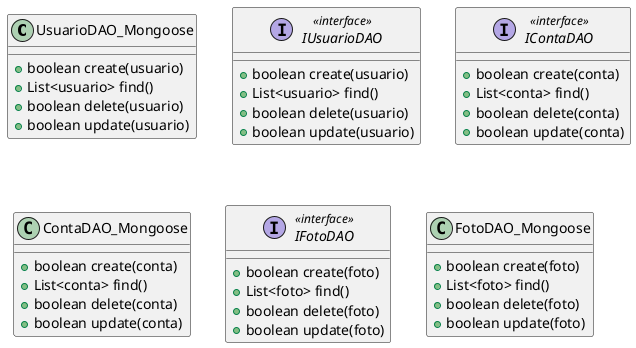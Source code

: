 @startuml dao
class UsuarioDAO_Mongoose {
    + boolean create(usuario)
    + List<usuario> find()
    + boolean delete(usuario)
    + boolean update(usuario)
}
interface IUsuarioDAO <<interface>> {
    + boolean create(usuario)
    + List<usuario> find()
    + boolean delete(usuario)
    + boolean update(usuario)
}

interface IContaDAO <<interface>> {
    + boolean create(conta)
    + List<conta> find()
    + boolean delete(conta)
    + boolean update(conta)
}
class ContaDAO_Mongoose {
    + boolean create(conta)
    + List<conta> find()
    + boolean delete(conta)
    + boolean update(conta)
}


interface IFotoDAO <<interface>> {
    + boolean create(foto)
    + List<foto> find()
    + boolean delete(foto)
    + boolean update(foto)
}
class FotoDAO_Mongoose {
    + boolean create(foto)
    + List<foto> find()
    + boolean delete(foto)
    + boolean update(foto)
}

@enduml